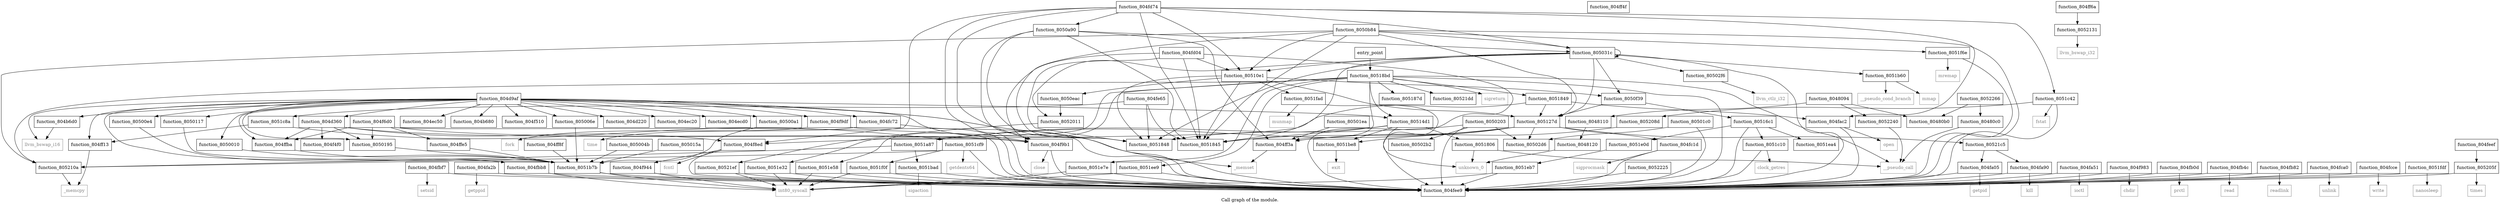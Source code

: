 digraph "Call graph of the module." {
  label="Call graph of the module.";
  node [shape=record];

  Node_function_804ec50 [label="{function_804ec50}"];
  Node_function_804ecd0 [label="{function_804ecd0}"];
  Node_function_804f4f0 [label="{function_804f4f0}"];
  Node_function_804fbf7 [label="{function_804fbf7}"];
  Node_function_804fa2b [label="{function_804fa2b}"];
  Node_function_804f8ed [label="{function_804f8ed}"];
  Node_function_804f944 [label="{function_804f944}"];
  Node_function_804f6d0 [label="{function_804f6d0}"];
  Node_function_804fa51 [label="{function_804fa51}"];
  Node_function_804f983 [label="{function_804f983}"];
  Node_function_804fa90 [label="{function_804fa90}"];
  Node_function_804f9b1 [label="{function_804f9b1}"];
  Node_function_804fac2 [label="{function_804fac2}"];
  Node_function_804f9df [label="{function_804f9df}"];
  Node_function_804fa05 [label="{function_804fa05}"];
  Node_function_804fb0d [label="{function_804fb0d}"];
  Node_function_804fb4c [label="{function_804fb4c}"];
  Node_function_804fb82 [label="{function_804fb82}"];
  Node_function_804fbb8 [label="{function_804fbb8}"];
  Node_function_804fc1d [label="{function_804fc1d}"];
  Node_function_804fc72 [label="{function_804fc72}"];
  Node_function_804fca0 [label="{function_804fca0}"];
  Node_function_804fcce [label="{function_804fcce}"];
  Node_function_804fd04 [label="{function_804fd04}"];
  Node_function_804fd74 [label="{function_804fd74}"];
  Node_function_804fe65 [label="{function_804fe65}"];
  Node_function_804fee9 [label="{function_804fee9}"];
  Node_function_804feef [label="{function_804feef}"];
  Node_function_804ff13 [label="{function_804ff13}"];
  Node_function_804ff3a [label="{function_804ff3a}"];
  Node_function_804ff4f [label="{function_804ff4f}"];
  Node_function_804ff6a [label="{function_804ff6a}"];
  Node_function_804ff8f [label="{function_804ff8f}"];
  Node_function_804ffba [label="{function_804ffba}"];
  Node_function_804ffe5 [label="{function_804ffe5}"];
  Node_function_8050010 [label="{function_8050010}"];
  Node_function_805004b [label="{function_805004b}"];
  Node_function_805006e [label="{function_805006e}"];
  Node_function_80500a1 [label="{function_80500a1}"];
  Node_function_80500e4 [label="{function_80500e4}"];
  Node_function_8050117 [label="{function_8050117}"];
  Node_function_805015a [label="{function_805015a}"];
  Node_function_8050195 [label="{function_8050195}"];
  Node_function_80501c0 [label="{function_80501c0}"];
  Node_function_80501ea [label="{function_80501ea}"];
  Node_function_8050203 [label="{function_8050203}"];
  Node_function_80502b2 [label="{function_80502b2}"];
  Node_function_80502d6 [label="{function_80502d6}"];
  Node_function_80502f6 [label="{function_80502f6}"];
  Node_function_805031c [label="{function_805031c}"];
  Node_setsid [color="gray50", fontcolor="gray50", label="{setsid}"];
  Node_function_8050a90 [label="{function_8050a90}"];
  Node_function_8050b84 [label="{function_8050b84}"];
  Node_function_8050eac [label="{function_8050eac}"];
  Node_function_8050f39 [label="{function_8050f39}"];
  Node_function_80510e1 [label="{function_80510e1}"];
  Node_function_805127d [label="{function_805127d}"];
  Node_function_80514d1 [label="{function_80514d1}"];
  Node_function_80516c1 [label="{function_80516c1}"];
  Node_function_8051806 [label="{function_8051806}"];
  Node_function_8051845 [label="{function_8051845}"];
  Node_function_8051848 [label="{function_8051848}"];
  Node_function_8051849 [label="{function_8051849}"];
  Node_function_805187d [label="{function_805187d}"];
  Node_function_80518bd [label="{function_80518bd}"];
  Node_function_8051a87 [label="{function_8051a87}"];
  Node_function_8051b60 [label="{function_8051b60}"];
  Node_function_8051b7b [label="{function_8051b7b}"];
  Node_function_8051bad [label="{function_8051bad}"];
  Node_function_8051be8 [label="{function_8051be8}"];
  Node_function_8051c10 [label="{function_8051c10}"];
  Node_function_8051c42 [label="{function_8051c42}"];
  Node_function_8051c8a [label="{function_8051c8a}"];
  Node_function_8051cf9 [label="{function_8051cf9}"];
  Node_function_8051e0d [label="{function_8051e0d}"];
  Node_function_8051e32 [label="{function_8051e32}"];
  Node_function_8051e58 [label="{function_8051e58}"];
  Node_function_8051e7e [label="{function_8051e7e}"];
  Node_function_8051ea4 [label="{function_8051ea4}"];
  Node_function_8051eb7 [label="{function_8051eb7}"];
  Node_function_8051ee9 [label="{function_8051ee9}"];
  Node_function_8051f0f [label="{function_8051f0f}"];
  Node_function_8051f6e [label="{function_8051f6e}"];
  Node_function_8051fad [label="{function_8051fad}"];
  Node_function_8051fdf [label="{function_8051fdf}"];
  Node_function_8052011 [label="{function_8052011}"];
  Node_function_805205f [label="{function_805205f}"];
  Node_function_805208d [label="{function_805208d}"];
  Node_function_805210a [label="{function_805210a}"];
  Node_function_8052131 [label="{function_8052131}"];
  Node_function_80521c5 [label="{function_80521c5}"];
  Node_function_80521dd [label="{function_80521dd}"];
  Node_function_80521ef [label="{function_80521ef}"];
  Node_function_8052225 [label="{function_8052225}"];
  Node_function_8052240 [label="{function_8052240}"];
  Node_function_8052266 [label="{function_8052266}"];
  Node_llvm_ctlz_i32 [color="gray50", fontcolor="gray50", label="{llvm_ctlz_i32}"];
  Node_llvm_bswap_i32 [color="gray50", fontcolor="gray50", label="{llvm_bswap_i32}"];
  Node__memset [color="gray50", fontcolor="gray50", label="{_memset}"];
  Node__memcpy [color="gray50", fontcolor="gray50", label="{_memcpy}"];
  Node_llvm_bswap_i16 [color="gray50", fontcolor="gray50", label="{llvm_bswap_i16}"];
  Node_unknown_0 [color="gray50", fontcolor="gray50", label="{unknown_0}"];
  Node_fcntl [color="gray50", fontcolor="gray50", label="{fcntl}"];
  Node_int80_syscall [color="gray50", fontcolor="gray50", label="{int80_syscall}"];
  Node_chdir [color="gray50", fontcolor="gray50", label="{chdir}"];
  Node_close [color="gray50", fontcolor="gray50", label="{close}"];
  Node_fork [color="gray50", fontcolor="gray50", label="{fork}"];
  Node_getpid [color="gray50", fontcolor="gray50", label="{getpid}"];
  Node_getppid [color="gray50", fontcolor="gray50", label="{getppid}"];
  Node_ioctl [color="gray50", fontcolor="gray50", label="{ioctl}"];
  Node_kill [color="gray50", fontcolor="gray50", label="{kill}"];
  Node_open [color="gray50", fontcolor="gray50", label="{open}"];
  Node_prctl [color="gray50", fontcolor="gray50", label="{prctl}"];
  Node_read [color="gray50", fontcolor="gray50", label="{read}"];
  Node_readlink [color="gray50", fontcolor="gray50", label="{readlink}"];
  Node_sigprocmask [color="gray50", fontcolor="gray50", label="{sigprocmask}"];
  Node_time [color="gray50", fontcolor="gray50", label="{time}"];
  Node_unlink [color="gray50", fontcolor="gray50", label="{unlink}"];
  Node_write [color="gray50", fontcolor="gray50", label="{write}"];
  Node_sigreturn [color="gray50", fontcolor="gray50", label="{sigreturn}"];
  Node_mmap [color="gray50", fontcolor="gray50", label="{mmap}"];
  Node_sigaction [color="gray50", fontcolor="gray50", label="{sigaction}"];
  Node_exit [color="gray50", fontcolor="gray50", label="{exit}"];
  Node_clock_getres [color="gray50", fontcolor="gray50", label="{clock_getres}"];
  Node_fstat [color="gray50", fontcolor="gray50", label="{fstat}"];
  Node_getdents64 [color="gray50", fontcolor="gray50", label="{getdents64}"];
  Node_mremap [color="gray50", fontcolor="gray50", label="{mremap}"];
  Node_munmap [color="gray50", fontcolor="gray50", label="{munmap}"];
  Node_nanosleep [color="gray50", fontcolor="gray50", label="{nanosleep}"];
  Node_times [color="gray50", fontcolor="gray50", label="{times}"];
  Node___pseudo_call [color="gray50", fontcolor="gray50", label="{__pseudo_call}"];
  Node___pseudo_cond_branch [color="gray50", fontcolor="gray50", label="{__pseudo_cond_branch}"];
  Node_function_8048094 [label="{function_8048094}"];
  Node_function_80480b0 [label="{function_80480b0}"];
  Node_function_80480c0 [label="{function_80480c0}"];
  Node_function_8048110 [label="{function_8048110}"];
  Node_function_8048120 [label="{function_8048120}"];
  Node_entry_point [label="{entry_point}"];
  Node_function_804b680 [label="{function_804b680}"];
  Node_function_804f510 [label="{function_804f510}"];
  Node_function_804b6d0 [label="{function_804b6d0}"];
  Node_function_804d220 [label="{function_804d220}"];
  Node_function_804d360 [label="{function_804d360}"];
  Node_function_804d9af [label="{function_804d9af}"];
  Node_function_804ec20 [label="{function_804ec20}"];
  Node_function_804fbf7 -> Node_function_804fee9;
  Node_function_804fbf7 -> Node_setsid;
  Node_function_804fa2b -> Node_function_804fee9;
  Node_function_804fa2b -> Node_getppid;
  Node_function_804f8ed -> Node_function_804f944;
  Node_function_804f8ed -> Node_function_804fee9;
  Node_function_804f8ed -> Node_fcntl;
  Node_function_804f944 -> Node_function_804fee9;
  Node_function_804f944 -> Node_int80_syscall;
  Node_function_804f6d0 -> Node_function_804f9b1;
  Node_function_804f6d0 -> Node_function_804fee9;
  Node_function_804f6d0 -> Node_function_804ffba;
  Node_function_804f6d0 -> Node_function_804ffe5;
  Node_function_804f6d0 -> Node_function_8050195;
  Node_function_804fa51 -> Node_function_804fee9;
  Node_function_804fa51 -> Node_ioctl;
  Node_function_804f983 -> Node_function_804fee9;
  Node_function_804f983 -> Node_chdir;
  Node_function_804fa90 -> Node_function_804fee9;
  Node_function_804fa90 -> Node_kill;
  Node_function_804f9b1 -> Node_function_804fee9;
  Node_function_804f9b1 -> Node_close;
  Node_function_804fac2 -> Node_function_804fee9;
  Node_function_804fac2 -> Node_open;
  Node_function_804f9df -> Node_function_804fee9;
  Node_function_804f9df -> Node_fork;
  Node_function_804fa05 -> Node_function_804fee9;
  Node_function_804fa05 -> Node_getpid;
  Node_function_804fb0d -> Node_function_804fee9;
  Node_function_804fb0d -> Node_prctl;
  Node_function_804fb4c -> Node_function_804fee9;
  Node_function_804fb4c -> Node_read;
  Node_function_804fb82 -> Node_function_804fee9;
  Node_function_804fb82 -> Node_readlink;
  Node_function_804fbb8 -> Node_function_804fee9;
  Node_function_804fbb8 -> Node_int80_syscall;
  Node_function_804fc1d -> Node_function_804fee9;
  Node_function_804fc1d -> Node_sigprocmask;
  Node_function_804fc72 -> Node_function_804fee9;
  Node_function_804fc72 -> Node_time;
  Node_function_804fca0 -> Node_function_804fee9;
  Node_function_804fca0 -> Node_unlink;
  Node_function_804fcce -> Node_function_804fee9;
  Node_function_804fcce -> Node_write;
  Node_function_804fd04 -> Node_function_804f9b1;
  Node_function_804fd04 -> Node_function_804fee9;
  Node_function_804fd04 -> Node_function_80510e1;
  Node_function_804fd04 -> Node_function_8051845;
  Node_function_804fd04 -> Node_function_8051848;
  Node_function_804fd74 -> Node_function_804f8ed;
  Node_function_804fd74 -> Node_function_804f9b1;
  Node_function_804fd74 -> Node_function_804fac2;
  Node_function_804fd74 -> Node_function_804fee9;
  Node_function_804fd74 -> Node_function_805031c;
  Node_function_804fd74 -> Node_function_8050a90;
  Node_function_804fd74 -> Node_function_80510e1;
  Node_function_804fd74 -> Node_function_8051845;
  Node_function_804fd74 -> Node_function_8051c42;
  Node_function_804fe65 -> Node_function_8051845;
  Node_function_804fe65 -> Node_function_8051848;
  Node_function_804fe65 -> Node_function_8051c8a;
  Node_function_804feef -> Node_function_805205f;
  Node_function_804ff13 -> Node__memcpy;
  Node_function_804ff3a -> Node__memset;
  Node_function_804ff6a -> Node_function_8052131;
  Node_function_804ff8f -> Node_function_8051b7b;
  Node_function_804ffba -> Node_function_8051b7b;
  Node_function_804ffe5 -> Node_function_8051b7b;
  Node_function_8050010 -> Node_function_8051b7b;
  Node_function_805004b -> Node_function_8051b7b;
  Node_function_805006e -> Node_function_8051b7b;
  Node_function_80500a1 -> Node_function_8051b7b;
  Node_function_80500e4 -> Node_function_8051b7b;
  Node_function_8050117 -> Node_function_8051b7b;
  Node_function_805015a -> Node_function_8051b7b;
  Node_function_8050195 -> Node_function_8051b7b;
  Node_function_80501c0 -> Node_function_804fee9;
  Node_function_80501c0 -> Node_function_80502d6;
  Node_function_80501ea -> Node_function_804ff3a;
  Node_function_8050203 -> Node_function_804fee9;
  Node_function_8050203 -> Node_function_80502b2;
  Node_function_8050203 -> Node_function_80502d6;
  Node_function_8050203 -> Node_function_8051a87;
  Node_function_80502f6 -> Node_llvm_ctlz_i32;
  Node_function_805031c -> Node_function_804fee9;
  Node_function_805031c -> Node_function_80502f6;
  Node_function_805031c -> Node_function_805031c;
  Node_function_805031c -> Node_function_8050f39;
  Node_function_805031c -> Node_function_80510e1;
  Node_function_805031c -> Node_function_805127d;
  Node_function_805031c -> Node_function_8051845;
  Node_function_805031c -> Node_function_8051848;
  Node_function_805031c -> Node_function_8051b60;
  Node_function_805031c -> Node_function_8052011;
  Node_function_8050a90 -> Node_function_804fee9;
  Node_function_8050a90 -> Node_function_804ff3a;
  Node_function_8050a90 -> Node_function_805031c;
  Node_function_8050a90 -> Node_function_8051845;
  Node_function_8050a90 -> Node_function_8051848;
  Node_function_8050b84 -> Node_function_804fee9;
  Node_function_8050b84 -> Node_function_805031c;
  Node_function_8050b84 -> Node_function_80510e1;
  Node_function_8050b84 -> Node_function_805127d;
  Node_function_8050b84 -> Node_function_8051845;
  Node_function_8050b84 -> Node_function_8051848;
  Node_function_8050b84 -> Node_function_8051f6e;
  Node_function_8050b84 -> Node_function_805210a;
  Node_function_8050eac -> Node_function_8052011;
  Node_function_8050f39 -> Node_function_805127d;
  Node_function_8050f39 -> Node_function_80516c1;
  Node_function_80510e1 -> Node_function_8050eac;
  Node_function_80510e1 -> Node_function_8050f39;
  Node_function_80510e1 -> Node_function_805127d;
  Node_function_80510e1 -> Node_function_8051845;
  Node_function_80510e1 -> Node_function_8051848;
  Node_function_80510e1 -> Node_function_8051fad;
  Node_function_805127d -> Node_function_804fc1d;
  Node_function_805127d -> Node_function_804ff3a;
  Node_function_805127d -> Node_function_80502d6;
  Node_function_805127d -> Node_function_8051845;
  Node_function_805127d -> Node_function_8051a87;
  Node_function_805127d -> Node_function_8051be8;
  Node_function_805127d -> Node_function_80521c5;
  Node_function_80514d1 -> Node_function_8051806;
  Node_function_80514d1 -> Node_function_8051845;
  Node_function_80514d1 -> Node_function_8051848;
  Node_function_80514d1 -> Node_function_8051be8;
  Node_function_80514d1 -> Node_unknown_0;
  Node_function_80516c1 -> Node_function_804fee9;
  Node_function_80516c1 -> Node_function_8051c10;
  Node_function_80516c1 -> Node_function_8051e0d;
  Node_function_80516c1 -> Node_function_8051ea4;
  Node_function_8051806 -> Node_unknown_0;
  Node_function_8051806 -> Node___pseudo_call;
  Node_function_8051849 -> Node_function_804f8ed;
  Node_function_8051849 -> Node_function_804fac2;
  Node_function_8051849 -> Node_function_805127d;
  Node_function_80518bd -> Node_function_804fee9;
  Node_function_80518bd -> Node_function_804ff3a;
  Node_function_80518bd -> Node_function_80514d1;
  Node_function_80518bd -> Node_function_8051849;
  Node_function_80518bd -> Node_function_805187d;
  Node_function_80518bd -> Node_function_8051e32;
  Node_function_80518bd -> Node_function_8051e58;
  Node_function_80518bd -> Node_function_8051e7e;
  Node_function_80518bd -> Node_function_8051ee9;
  Node_function_80518bd -> Node_function_805210a;
  Node_function_80518bd -> Node_function_80521dd;
  Node_function_80518bd -> Node_sigreturn;
  Node_function_80518bd -> Node___pseudo_call;
  Node_function_8051a87 -> Node_function_8051bad;
  Node_function_8051a87 -> Node_function_805210a;
  Node_function_8051b60 -> Node_mmap;
  Node_function_8051b60 -> Node___pseudo_cond_branch;
  Node_function_8051b7b -> Node_function_804fee9;
  Node_function_8051b7b -> Node_int80_syscall;
  Node_function_8051bad -> Node_function_804fee9;
  Node_function_8051bad -> Node_sigaction;
  Node_function_8051be8 -> Node_exit;
  Node_function_8051c10 -> Node_function_804fee9;
  Node_function_8051c10 -> Node_clock_getres;
  Node_function_8051c42 -> Node_function_804fee9;
  Node_function_8051c42 -> Node_function_805208d;
  Node_function_8051c42 -> Node_fstat;
  Node_function_8051c8a -> Node_function_804ff13;
  Node_function_8051c8a -> Node_function_8051cf9;
  Node_function_8051cf9 -> Node_function_804fee9;
  Node_function_8051cf9 -> Node_function_8051f0f;
  Node_function_8051cf9 -> Node_function_805210a;
  Node_function_8051cf9 -> Node_getdents64;
  Node_function_8051e0d -> Node_function_8051eb7;
  Node_function_8051e32 -> Node_function_804fee9;
  Node_function_8051e32 -> Node_int80_syscall;
  Node_function_8051e58 -> Node_function_804fee9;
  Node_function_8051e58 -> Node_int80_syscall;
  Node_function_8051e7e -> Node_function_804fee9;
  Node_function_8051e7e -> Node_int80_syscall;
  Node_function_8051eb7 -> Node_function_804fee9;
  Node_function_8051eb7 -> Node_int80_syscall;
  Node_function_8051ee9 -> Node_function_804fee9;
  Node_function_8051ee9 -> Node_int80_syscall;
  Node_function_8051f0f -> Node_function_804fee9;
  Node_function_8051f0f -> Node_int80_syscall;
  Node_function_8051f6e -> Node_function_804fee9;
  Node_function_8051f6e -> Node_mremap;
  Node_function_8051fad -> Node_function_804fee9;
  Node_function_8051fad -> Node_munmap;
  Node_function_8051fdf -> Node_function_804fee9;
  Node_function_8051fdf -> Node_nanosleep;
  Node_function_8052011 -> Node_function_80521ef;
  Node_function_805205f -> Node_function_804fee9;
  Node_function_805205f -> Node_times;
  Node_function_805208d -> Node_function_804ff3a;
  Node_function_805210a -> Node__memcpy;
  Node_function_8052131 -> Node_llvm_bswap_i32;
  Node_function_80521c5 -> Node_function_804fa90;
  Node_function_80521c5 -> Node_function_804fa05;
  Node_function_80521ef -> Node_function_804fee9;
  Node_function_80521ef -> Node_int80_syscall;
  Node_function_8052225 -> Node_function_804fee9;
  Node_function_8052240 -> Node___pseudo_call;
  Node_function_8052266 -> Node_function_80480b0;
  Node_function_8052266 -> Node_function_80480c0;
  Node_function_8048094 -> Node_function_8052240;
  Node_function_8048094 -> Node_function_80480b0;
  Node_function_8048094 -> Node_function_8048110;
  Node_function_80480c0 -> Node___pseudo_call;
  Node_function_8048110 -> Node_function_8048120;
  Node_function_8048120 -> Node_unknown_0;
  Node_entry_point -> Node_function_80518bd;
  Node_function_804b6d0 -> Node_llvm_bswap_i16;
  Node_function_804d360 -> Node_function_804f4f0;
  Node_function_804d360 -> Node_function_804f8ed;
  Node_function_804d360 -> Node_function_804f9b1;
  Node_function_804d360 -> Node_function_804ffba;
  Node_function_804d360 -> Node_function_8050195;
  Node_function_804d9af -> Node_function_804ec50;
  Node_function_804d9af -> Node_function_804ecd0;
  Node_function_804d9af -> Node_function_804f9b1;
  Node_function_804d9af -> Node_function_804f9df;
  Node_function_804d9af -> Node_function_804fbb8;
  Node_function_804d9af -> Node_function_804fc72;
  Node_function_804d9af -> Node_function_804fee9;
  Node_function_804d9af -> Node_function_804ff13;
  Node_function_804d9af -> Node_function_804ffba;
  Node_function_804d9af -> Node_function_8050010;
  Node_function_804d9af -> Node_function_805006e;
  Node_function_804d9af -> Node_function_80500a1;
  Node_function_804d9af -> Node_function_80500e4;
  Node_function_804d9af -> Node_function_8050117;
  Node_function_804d9af -> Node_function_8050195;
  Node_function_804d9af -> Node_function_80514d1;
  Node_function_804d9af -> Node__memset;
  Node_function_804d9af -> Node_llvm_bswap_i16;
  Node_function_804d9af -> Node_function_804b680;
  Node_function_804d9af -> Node_function_804f510;
  Node_function_804d9af -> Node_function_804b6d0;
  Node_function_804d9af -> Node_function_804d220;
  Node_function_804d9af -> Node_function_804d360;
  Node_function_804d9af -> Node_function_804ec20;
}
